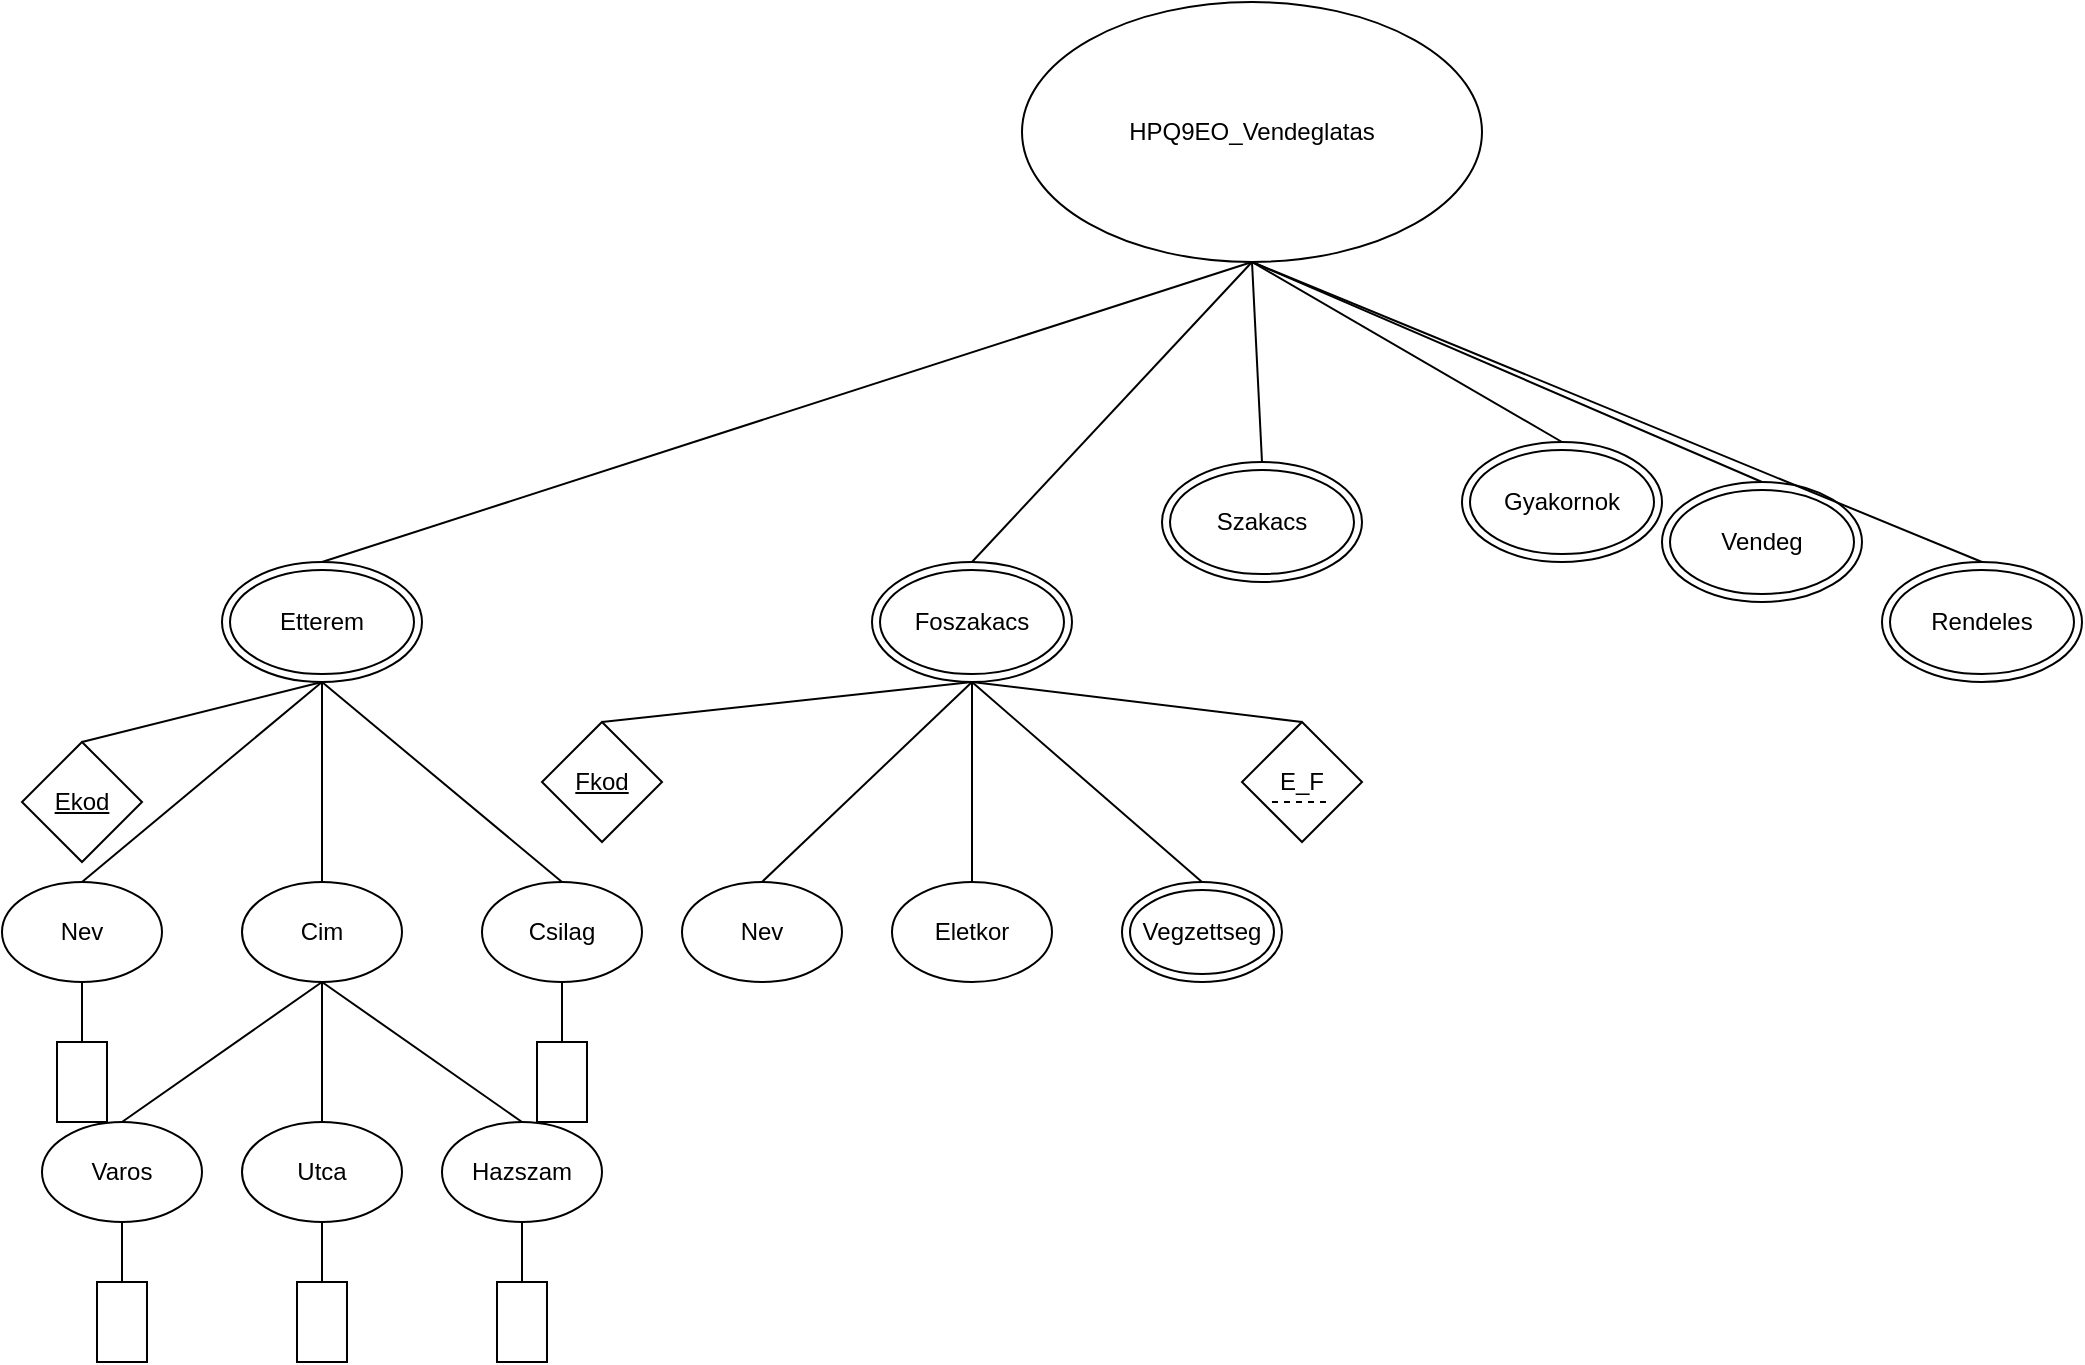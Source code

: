 <mxfile>
    <diagram id="oHOLLkzQX3lo7UajWi_q" name="Page-1">
        <mxGraphModel dx="1836" dy="656" grid="1" gridSize="10" guides="1" tooltips="1" connect="1" arrows="1" fold="1" page="1" pageScale="1" pageWidth="850" pageHeight="1100" math="0" shadow="0">
            <root>
                <mxCell id="0"/>
                <mxCell id="1" parent="0"/>
                <mxCell id="2" value="HPQ9EO_Vendeglatas" style="ellipse;whiteSpace=wrap;html=1;" vertex="1" parent="1">
                    <mxGeometry x="330" y="50" width="230" height="130" as="geometry"/>
                </mxCell>
                <mxCell id="3" value="Etterem" style="ellipse;shape=doubleEllipse;whiteSpace=wrap;html=1;" vertex="1" parent="1">
                    <mxGeometry x="-70" y="330" width="100" height="60" as="geometry"/>
                </mxCell>
                <mxCell id="4" value="Foszakacs" style="ellipse;shape=doubleEllipse;whiteSpace=wrap;html=1;" vertex="1" parent="1">
                    <mxGeometry x="255" y="330" width="100" height="60" as="geometry"/>
                </mxCell>
                <mxCell id="5" value="Szakacs" style="ellipse;shape=doubleEllipse;whiteSpace=wrap;html=1;" vertex="1" parent="1">
                    <mxGeometry x="400" y="280" width="100" height="60" as="geometry"/>
                </mxCell>
                <mxCell id="6" value="Vendeg" style="ellipse;shape=doubleEllipse;whiteSpace=wrap;html=1;" vertex="1" parent="1">
                    <mxGeometry x="650" y="290" width="100" height="60" as="geometry"/>
                </mxCell>
                <mxCell id="7" value="Gyakornok" style="ellipse;shape=doubleEllipse;whiteSpace=wrap;html=1;" vertex="1" parent="1">
                    <mxGeometry x="550" y="270" width="100" height="60" as="geometry"/>
                </mxCell>
                <mxCell id="8" value="Rendeles" style="ellipse;shape=doubleEllipse;whiteSpace=wrap;html=1;" vertex="1" parent="1">
                    <mxGeometry x="760" y="330" width="100" height="60" as="geometry"/>
                </mxCell>
                <mxCell id="9" value="" style="endArrow=none;html=1;entryX=0.5;entryY=1;entryDx=0;entryDy=0;exitX=0.5;exitY=0;exitDx=0;exitDy=0;" edge="1" parent="1" source="3" target="2">
                    <mxGeometry width="50" height="50" relative="1" as="geometry">
                        <mxPoint x="400" y="430" as="sourcePoint"/>
                        <mxPoint x="450" y="380" as="targetPoint"/>
                    </mxGeometry>
                </mxCell>
                <mxCell id="10" value="" style="endArrow=none;html=1;entryX=0.5;entryY=1;entryDx=0;entryDy=0;exitX=0.5;exitY=0;exitDx=0;exitDy=0;" edge="1" parent="1" source="4" target="2">
                    <mxGeometry width="50" height="50" relative="1" as="geometry">
                        <mxPoint x="100" y="370" as="sourcePoint"/>
                        <mxPoint x="455" y="190" as="targetPoint"/>
                    </mxGeometry>
                </mxCell>
                <mxCell id="11" value="" style="endArrow=none;html=1;entryX=0.5;entryY=1;entryDx=0;entryDy=0;exitX=0.5;exitY=0;exitDx=0;exitDy=0;" edge="1" parent="1" source="5" target="2">
                    <mxGeometry width="50" height="50" relative="1" as="geometry">
                        <mxPoint x="240" y="370" as="sourcePoint"/>
                        <mxPoint x="455" y="190" as="targetPoint"/>
                    </mxGeometry>
                </mxCell>
                <mxCell id="12" value="" style="endArrow=none;html=1;entryX=0.5;entryY=1;entryDx=0;entryDy=0;exitX=0.5;exitY=0;exitDx=0;exitDy=0;" edge="1" parent="1" source="7" target="2">
                    <mxGeometry width="50" height="50" relative="1" as="geometry">
                        <mxPoint x="380" y="370" as="sourcePoint"/>
                        <mxPoint x="455" y="190" as="targetPoint"/>
                    </mxGeometry>
                </mxCell>
                <mxCell id="13" value="" style="endArrow=none;html=1;entryX=0.5;entryY=1;entryDx=0;entryDy=0;exitX=0.5;exitY=0;exitDx=0;exitDy=0;" edge="1" parent="1" source="6" target="2">
                    <mxGeometry width="50" height="50" relative="1" as="geometry">
                        <mxPoint x="510" y="370" as="sourcePoint"/>
                        <mxPoint x="455" y="190" as="targetPoint"/>
                    </mxGeometry>
                </mxCell>
                <mxCell id="14" value="" style="endArrow=none;html=1;entryX=0.5;entryY=1;entryDx=0;entryDy=0;exitX=0.5;exitY=0;exitDx=0;exitDy=0;" edge="1" parent="1" source="8" target="2">
                    <mxGeometry width="50" height="50" relative="1" as="geometry">
                        <mxPoint x="650" y="370" as="sourcePoint"/>
                        <mxPoint x="455" y="190" as="targetPoint"/>
                    </mxGeometry>
                </mxCell>
                <mxCell id="15" value="&lt;u&gt;Ekod&lt;/u&gt;" style="rhombus;whiteSpace=wrap;html=1;" vertex="1" parent="1">
                    <mxGeometry x="-170" y="420" width="60" height="60" as="geometry"/>
                </mxCell>
                <mxCell id="16" value="" style="endArrow=none;html=1;entryX=0.5;entryY=1;entryDx=0;entryDy=0;exitX=0.5;exitY=0;exitDx=0;exitDy=0;" edge="1" parent="1" source="15" target="3">
                    <mxGeometry width="50" height="50" relative="1" as="geometry">
                        <mxPoint x="400" y="430" as="sourcePoint"/>
                        <mxPoint x="450" y="380" as="targetPoint"/>
                    </mxGeometry>
                </mxCell>
                <mxCell id="17" value="" style="endArrow=none;html=1;entryX=0.5;entryY=1;entryDx=0;entryDy=0;exitX=0.5;exitY=0;exitDx=0;exitDy=0;" edge="1" parent="1" source="21" target="3">
                    <mxGeometry width="50" height="50" relative="1" as="geometry">
                        <mxPoint x="-40" y="530" as="sourcePoint"/>
                        <mxPoint x="450" y="380" as="targetPoint"/>
                    </mxGeometry>
                </mxCell>
                <mxCell id="18" value="" style="endArrow=none;html=1;entryX=0.5;entryY=1;entryDx=0;entryDy=0;exitX=0.5;exitY=0;exitDx=0;exitDy=0;" edge="1" parent="1" source="20" target="3">
                    <mxGeometry width="50" height="50" relative="1" as="geometry">
                        <mxPoint x="90" y="530" as="sourcePoint"/>
                        <mxPoint x="100" y="430" as="targetPoint"/>
                    </mxGeometry>
                </mxCell>
                <mxCell id="19" value="" style="endArrow=none;html=1;entryX=0.5;entryY=1;entryDx=0;entryDy=0;exitX=0.5;exitY=0;exitDx=0;exitDy=0;" edge="1" parent="1" source="23" target="3">
                    <mxGeometry width="50" height="50" relative="1" as="geometry">
                        <mxPoint x="160" y="520" as="sourcePoint"/>
                        <mxPoint x="100" y="430" as="targetPoint"/>
                    </mxGeometry>
                </mxCell>
                <mxCell id="20" value="Cim" style="ellipse;whiteSpace=wrap;html=1;" vertex="1" parent="1">
                    <mxGeometry x="-60" y="490" width="80" height="50" as="geometry"/>
                </mxCell>
                <mxCell id="21" value="Nev" style="ellipse;whiteSpace=wrap;html=1;" vertex="1" parent="1">
                    <mxGeometry x="-180" y="490" width="80" height="50" as="geometry"/>
                </mxCell>
                <mxCell id="23" value="Csilag" style="ellipse;whiteSpace=wrap;html=1;" vertex="1" parent="1">
                    <mxGeometry x="60" y="490" width="80" height="50" as="geometry"/>
                </mxCell>
                <mxCell id="24" value="Varos" style="ellipse;whiteSpace=wrap;html=1;" vertex="1" parent="1">
                    <mxGeometry x="-160" y="610" width="80" height="50" as="geometry"/>
                </mxCell>
                <mxCell id="25" value="Utca" style="ellipse;whiteSpace=wrap;html=1;" vertex="1" parent="1">
                    <mxGeometry x="-60" y="610" width="80" height="50" as="geometry"/>
                </mxCell>
                <mxCell id="26" value="Hazszam" style="ellipse;whiteSpace=wrap;html=1;" vertex="1" parent="1">
                    <mxGeometry x="40" y="610" width="80" height="50" as="geometry"/>
                </mxCell>
                <mxCell id="27" value="" style="endArrow=none;html=1;entryX=0.5;entryY=1;entryDx=0;entryDy=0;exitX=0.5;exitY=0;exitDx=0;exitDy=0;" edge="1" parent="1" source="24" target="20">
                    <mxGeometry width="50" height="50" relative="1" as="geometry">
                        <mxPoint y="430" as="sourcePoint"/>
                        <mxPoint x="50" y="380" as="targetPoint"/>
                    </mxGeometry>
                </mxCell>
                <mxCell id="28" value="" style="endArrow=none;html=1;entryX=0.5;entryY=1;entryDx=0;entryDy=0;exitX=0.5;exitY=0;exitDx=0;exitDy=0;" edge="1" parent="1" source="25" target="20">
                    <mxGeometry width="50" height="50" relative="1" as="geometry">
                        <mxPoint x="-110" y="620" as="sourcePoint"/>
                        <mxPoint x="-10" y="550" as="targetPoint"/>
                    </mxGeometry>
                </mxCell>
                <mxCell id="29" value="" style="endArrow=none;html=1;entryX=0.5;entryY=1;entryDx=0;entryDy=0;exitX=0.5;exitY=0;exitDx=0;exitDy=0;" edge="1" parent="1" source="26" target="20">
                    <mxGeometry width="50" height="50" relative="1" as="geometry">
                        <mxPoint x="80" y="600" as="sourcePoint"/>
                        <mxPoint x="-10" y="550" as="targetPoint"/>
                    </mxGeometry>
                </mxCell>
                <mxCell id="31" value="&lt;u&gt;Fkod&lt;/u&gt;" style="rhombus;whiteSpace=wrap;html=1;" vertex="1" parent="1">
                    <mxGeometry x="90" y="410" width="60" height="60" as="geometry"/>
                </mxCell>
                <mxCell id="32" value="" style="endArrow=none;html=1;entryX=0.5;entryY=1;entryDx=0;entryDy=0;exitX=0.5;exitY=0;exitDx=0;exitDy=0;" edge="1" parent="1" source="31" target="4">
                    <mxGeometry width="50" height="50" relative="1" as="geometry">
                        <mxPoint x="300" y="430" as="sourcePoint"/>
                        <mxPoint x="350" y="380" as="targetPoint"/>
                    </mxGeometry>
                </mxCell>
                <mxCell id="33" value="" style="rounded=0;whiteSpace=wrap;html=1;" vertex="1" parent="1">
                    <mxGeometry x="-152.5" y="570" width="25" height="40" as="geometry"/>
                </mxCell>
                <mxCell id="35" value="" style="endArrow=none;html=1;entryX=0.5;entryY=1;entryDx=0;entryDy=0;exitX=0.5;exitY=0;exitDx=0;exitDy=0;" edge="1" parent="1" source="33" target="21">
                    <mxGeometry width="50" height="50" relative="1" as="geometry">
                        <mxPoint x="300" y="430" as="sourcePoint"/>
                        <mxPoint x="350" y="380" as="targetPoint"/>
                    </mxGeometry>
                </mxCell>
                <mxCell id="36" value="" style="rounded=0;whiteSpace=wrap;html=1;" vertex="1" parent="1">
                    <mxGeometry x="-132.5" y="690" width="25" height="40" as="geometry"/>
                </mxCell>
                <mxCell id="37" value="" style="rounded=0;whiteSpace=wrap;html=1;" vertex="1" parent="1">
                    <mxGeometry x="-32.5" y="690" width="25" height="40" as="geometry"/>
                </mxCell>
                <mxCell id="38" value="" style="rounded=0;whiteSpace=wrap;html=1;" vertex="1" parent="1">
                    <mxGeometry x="67.5" y="690" width="25" height="40" as="geometry"/>
                </mxCell>
                <mxCell id="39" value="" style="endArrow=none;html=1;entryX=0.5;entryY=1;entryDx=0;entryDy=0;exitX=0.5;exitY=0;exitDx=0;exitDy=0;" edge="1" parent="1" source="38" target="26">
                    <mxGeometry width="50" height="50" relative="1" as="geometry">
                        <mxPoint x="300" y="430" as="sourcePoint"/>
                        <mxPoint x="350" y="380" as="targetPoint"/>
                    </mxGeometry>
                </mxCell>
                <mxCell id="40" value="" style="endArrow=none;html=1;entryX=0.5;entryY=1;entryDx=0;entryDy=0;exitX=0.5;exitY=0;exitDx=0;exitDy=0;" edge="1" parent="1" source="37" target="25">
                    <mxGeometry width="50" height="50" relative="1" as="geometry">
                        <mxPoint x="90" y="700" as="sourcePoint"/>
                        <mxPoint x="90" y="670" as="targetPoint"/>
                    </mxGeometry>
                </mxCell>
                <mxCell id="41" value="" style="endArrow=none;html=1;entryX=0.5;entryY=1;entryDx=0;entryDy=0;exitX=0.5;exitY=0;exitDx=0;exitDy=0;" edge="1" parent="1" source="36" target="24">
                    <mxGeometry width="50" height="50" relative="1" as="geometry">
                        <mxPoint x="-10" y="700" as="sourcePoint"/>
                        <mxPoint x="-10" y="670" as="targetPoint"/>
                    </mxGeometry>
                </mxCell>
                <mxCell id="42" value="" style="rounded=0;whiteSpace=wrap;html=1;" vertex="1" parent="1">
                    <mxGeometry x="87.5" y="570" width="25" height="40" as="geometry"/>
                </mxCell>
                <mxCell id="43" value="" style="endArrow=none;html=1;entryX=0.5;entryY=1;entryDx=0;entryDy=0;exitX=0.5;exitY=0;exitDx=0;exitDy=0;" edge="1" parent="1" source="42" target="23">
                    <mxGeometry width="50" height="50" relative="1" as="geometry">
                        <mxPoint x="300" y="430" as="sourcePoint"/>
                        <mxPoint x="350" y="380" as="targetPoint"/>
                    </mxGeometry>
                </mxCell>
                <mxCell id="45" value="Eletkor" style="ellipse;whiteSpace=wrap;html=1;" vertex="1" parent="1">
                    <mxGeometry x="265" y="490" width="80" height="50" as="geometry"/>
                </mxCell>
                <mxCell id="46" value="Nev" style="ellipse;whiteSpace=wrap;html=1;" vertex="1" parent="1">
                    <mxGeometry x="160" y="490" width="80" height="50" as="geometry"/>
                </mxCell>
                <mxCell id="47" value="Vegzettseg" style="ellipse;shape=doubleEllipse;whiteSpace=wrap;html=1;" vertex="1" parent="1">
                    <mxGeometry x="380" y="490" width="80" height="50" as="geometry"/>
                </mxCell>
                <mxCell id="48" value="E_F" style="rhombus;whiteSpace=wrap;html=1;" vertex="1" parent="1">
                    <mxGeometry x="440" y="410" width="60" height="60" as="geometry"/>
                </mxCell>
                <mxCell id="49" value="" style="endArrow=none;html=1;entryX=0.5;entryY=1;entryDx=0;entryDy=0;exitX=0.5;exitY=0;exitDx=0;exitDy=0;" edge="1" parent="1" source="48" target="4">
                    <mxGeometry width="50" height="50" relative="1" as="geometry">
                        <mxPoint x="130" y="420" as="sourcePoint"/>
                        <mxPoint x="250" y="400" as="targetPoint"/>
                    </mxGeometry>
                </mxCell>
                <mxCell id="50" value="" style="endArrow=none;dashed=1;html=1;exitX=0.25;exitY=0.667;exitDx=0;exitDy=0;exitPerimeter=0;" edge="1" parent="1" source="48">
                    <mxGeometry width="50" height="50" relative="1" as="geometry">
                        <mxPoint x="465" y="450" as="sourcePoint"/>
                        <mxPoint x="485" y="450" as="targetPoint"/>
                    </mxGeometry>
                </mxCell>
                <mxCell id="51" value="" style="endArrow=none;html=1;entryX=0.5;entryY=1;entryDx=0;entryDy=0;exitX=0.5;exitY=0;exitDx=0;exitDy=0;" edge="1" parent="1" source="46" target="4">
                    <mxGeometry width="50" height="50" relative="1" as="geometry">
                        <mxPoint x="180" y="350" as="sourcePoint"/>
                        <mxPoint x="230" y="300" as="targetPoint"/>
                    </mxGeometry>
                </mxCell>
                <mxCell id="52" value="" style="endArrow=none;html=1;entryX=0.5;entryY=1;entryDx=0;entryDy=0;exitX=0.5;exitY=0;exitDx=0;exitDy=0;" edge="1" parent="1" source="45" target="4">
                    <mxGeometry width="50" height="50" relative="1" as="geometry">
                        <mxPoint x="210" y="500" as="sourcePoint"/>
                        <mxPoint x="315" y="400" as="targetPoint"/>
                    </mxGeometry>
                </mxCell>
                <mxCell id="53" value="" style="endArrow=none;html=1;exitX=0.5;exitY=0;exitDx=0;exitDy=0;entryX=0.5;entryY=1;entryDx=0;entryDy=0;" edge="1" parent="1" source="47" target="4">
                    <mxGeometry width="50" height="50" relative="1" as="geometry">
                        <mxPoint x="315" y="500" as="sourcePoint"/>
                        <mxPoint x="310" y="390" as="targetPoint"/>
                    </mxGeometry>
                </mxCell>
            </root>
        </mxGraphModel>
    </diagram>
</mxfile>